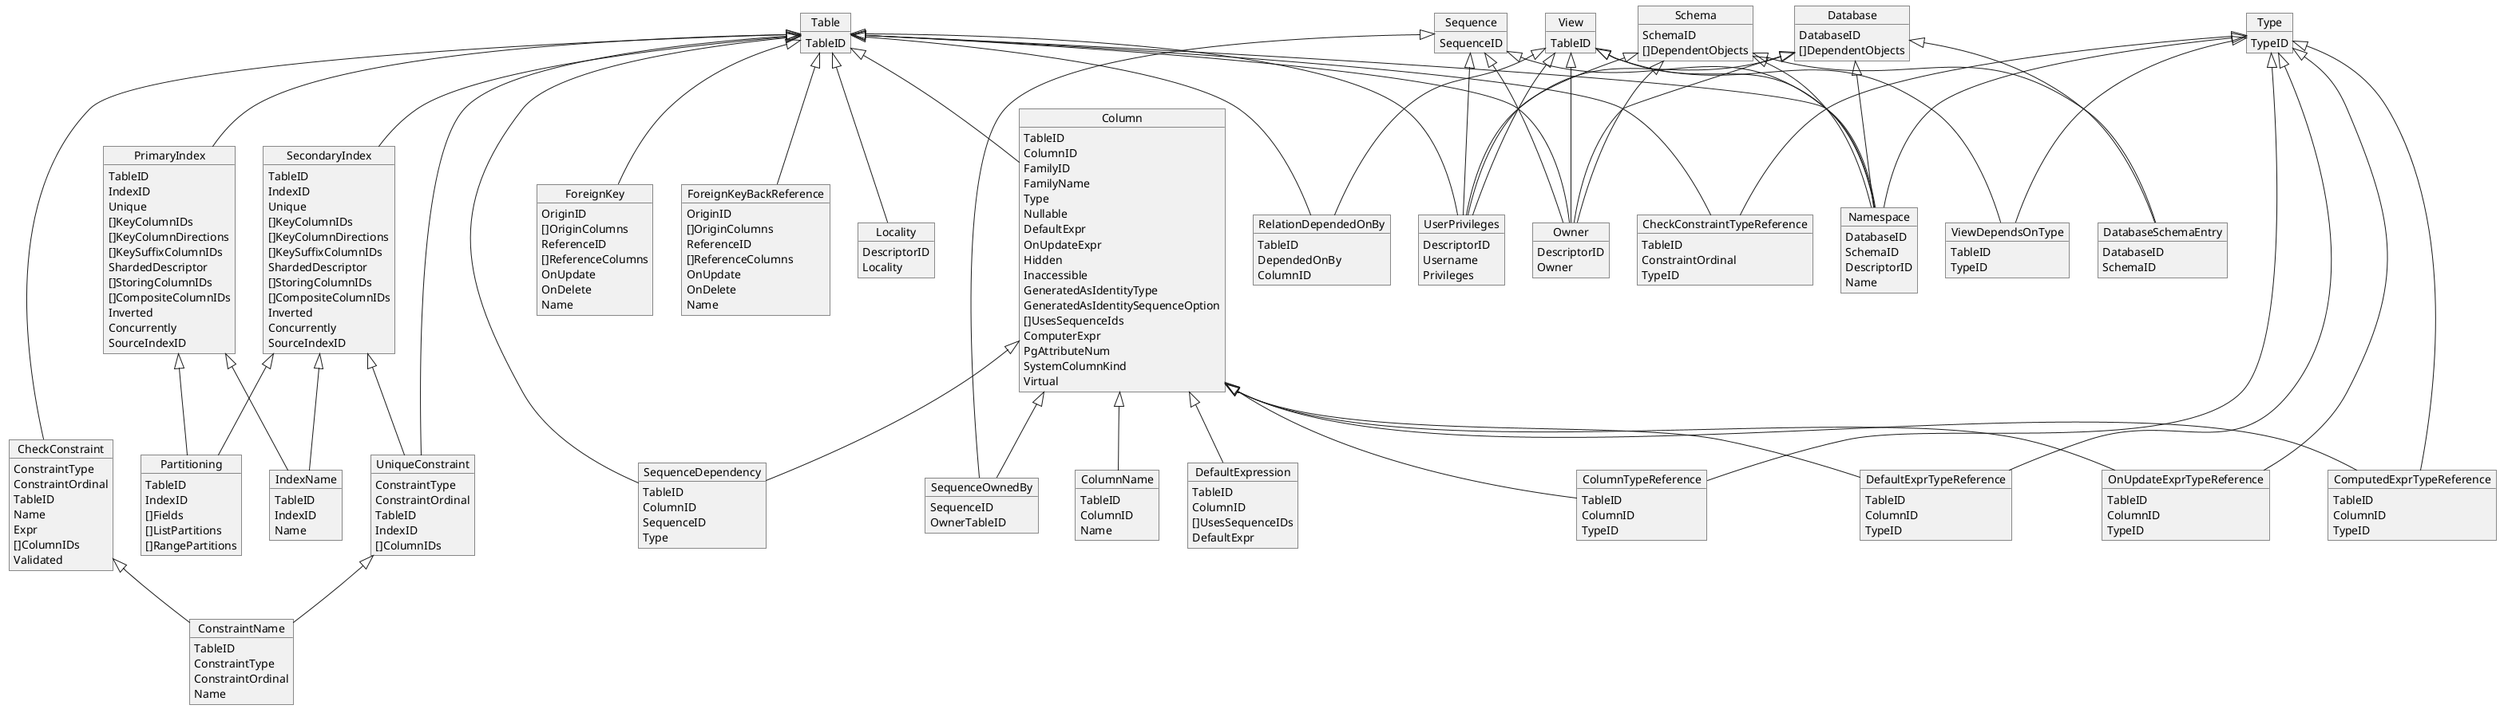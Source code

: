 @startuml
object Column

Column :  TableID
Column :  ColumnID
Column :  FamilyID
Column :  FamilyName
Column :  Type
Column :  Nullable
Column :  DefaultExpr
Column :  OnUpdateExpr
Column :  Hidden
Column :  Inaccessible
Column :  GeneratedAsIdentityType
Column :  GeneratedAsIdentitySequenceOption
Column : []UsesSequenceIds
Column :  ComputerExpr
Column :  PgAttributeNum
Column :  SystemColumnKind
Column :  Virtual

object PrimaryIndex

PrimaryIndex :  TableID
PrimaryIndex :  IndexID
PrimaryIndex :  Unique
PrimaryIndex : []KeyColumnIDs
PrimaryIndex : []KeyColumnDirections
PrimaryIndex : []KeySuffixColumnIDs
PrimaryIndex :  ShardedDescriptor
PrimaryIndex : []StoringColumnIDs
PrimaryIndex : []CompositeColumnIDs
PrimaryIndex :  Inverted
PrimaryIndex :  Concurrently
PrimaryIndex :  SourceIndexID

object SecondaryIndex

SecondaryIndex :  TableID
SecondaryIndex :  IndexID
SecondaryIndex :  Unique
SecondaryIndex : []KeyColumnIDs
SecondaryIndex : []KeyColumnDirections
SecondaryIndex : []KeySuffixColumnIDs
SecondaryIndex :  ShardedDescriptor
SecondaryIndex : []StoringColumnIDs
SecondaryIndex : []CompositeColumnIDs
SecondaryIndex :  Inverted
SecondaryIndex :  Concurrently
SecondaryIndex :  SourceIndexID

object SequenceDependency

SequenceDependency :  TableID
SequenceDependency :  ColumnID
SequenceDependency :  SequenceID
SequenceDependency :  Type

object UniqueConstraint

UniqueConstraint :  ConstraintType
UniqueConstraint :  ConstraintOrdinal
UniqueConstraint :  TableID
UniqueConstraint :  IndexID
UniqueConstraint : []ColumnIDs

object CheckConstraint

CheckConstraint :  ConstraintType
CheckConstraint :  ConstraintOrdinal
CheckConstraint :  TableID
CheckConstraint :  Name
CheckConstraint :  Expr
CheckConstraint : []ColumnIDs
CheckConstraint :  Validated

object Sequence

Sequence :  SequenceID

object DefaultExpression

DefaultExpression :  TableID
DefaultExpression :  ColumnID
DefaultExpression : []UsesSequenceIDs
DefaultExpression :  DefaultExpr

object View

View :  TableID

object Table

Table :  TableID

object ForeignKey

ForeignKey :  OriginID
ForeignKey : []OriginColumns
ForeignKey :  ReferenceID
ForeignKey : []ReferenceColumns
ForeignKey :  OnUpdate
ForeignKey :  OnDelete
ForeignKey :  Name

object ForeignKeyBackReference

ForeignKeyBackReference :  OriginID
ForeignKeyBackReference : []OriginColumns
ForeignKeyBackReference :  ReferenceID
ForeignKeyBackReference : []ReferenceColumns
ForeignKeyBackReference :  OnUpdate
ForeignKeyBackReference :  OnDelete
ForeignKeyBackReference :  Name

object RelationDependedOnBy

RelationDependedOnBy :  TableID
RelationDependedOnBy :  DependedOnBy
RelationDependedOnBy :  ColumnID

object SequenceOwnedBy

SequenceOwnedBy :  SequenceID
SequenceOwnedBy :  OwnerTableID

object Type

Type :  TypeID

object Schema

Schema :  SchemaID
Schema : []DependentObjects

object Database

Database :  DatabaseID
Database : []DependentObjects

object Partitioning

Partitioning :  TableID
Partitioning :  IndexID
Partitioning : []Fields
Partitioning : []ListPartitions
Partitioning : []RangePartitions

object Namespace

Namespace :  DatabaseID
Namespace :  SchemaID
Namespace :  DescriptorID
Namespace :  Name

object Owner

Owner :  DescriptorID
Owner :  Owner

object UserPrivileges

UserPrivileges :  DescriptorID
UserPrivileges :  Username
UserPrivileges :  Privileges

object ColumnName

ColumnName :  TableID
ColumnName :  ColumnID
ColumnName :  Name

object Locality

Locality :  DescriptorID
Locality :  Locality

object IndexName

IndexName :  TableID
IndexName :  IndexID
IndexName :  Name

object ConstraintName

ConstraintName :  TableID
ConstraintName :  ConstraintType
ConstraintName :  ConstraintOrdinal
ConstraintName :  Name

object DefaultExprTypeReference

DefaultExprTypeReference :  TableID
DefaultExprTypeReference :  ColumnID
DefaultExprTypeReference :  TypeID

object OnUpdateExprTypeReference

OnUpdateExprTypeReference :  TableID
OnUpdateExprTypeReference :  ColumnID
OnUpdateExprTypeReference :  TypeID

object ComputedExprTypeReference

ComputedExprTypeReference :  TableID
ComputedExprTypeReference :  ColumnID
ComputedExprTypeReference :  TypeID

object ViewDependsOnType

ViewDependsOnType :  TableID
ViewDependsOnType :  TypeID

object ColumnTypeReference

ColumnTypeReference :  TableID
ColumnTypeReference :  ColumnID
ColumnTypeReference :  TypeID

object DatabaseSchemaEntry

DatabaseSchemaEntry :  DatabaseID
DatabaseSchemaEntry :  SchemaID

object CheckConstraintTypeReference

CheckConstraintTypeReference :  TableID
CheckConstraintTypeReference :  ConstraintOrdinal
CheckConstraintTypeReference :  TypeID

Table <|-- Column
Table <|-- PrimaryIndex
Table <|-- SecondaryIndex
Column <|-- SequenceDependency
Table <|-- SequenceDependency
SecondaryIndex <|-- UniqueConstraint
Table <|-- UniqueConstraint
Table <|-- CheckConstraint
Column <|-- DefaultExpression
Table <|-- ForeignKey
Table <|-- ForeignKeyBackReference
Table <|-- RelationDependedOnBy
View <|-- RelationDependedOnBy
Column <|-- SequenceOwnedBy
Sequence <|-- SequenceOwnedBy
PrimaryIndex <|-- Partitioning
SecondaryIndex <|-- Partitioning
Table <|-- Namespace
View <|-- Namespace
Sequence <|-- Namespace
Database <|-- Namespace
Schema <|-- Namespace
Type <|-- Namespace
Table <|-- Owner
View <|-- Owner
Sequence <|-- Owner
Database <|-- Owner
Schema <|-- Owner
Table <|-- UserPrivileges
View <|-- UserPrivileges
Sequence <|-- UserPrivileges
Database <|-- UserPrivileges
Schema <|-- UserPrivileges
Column <|-- ColumnName
Table <|-- Locality
PrimaryIndex <|-- IndexName
SecondaryIndex <|-- IndexName
UniqueConstraint <|-- ConstraintName
CheckConstraint <|-- ConstraintName
Column <|-- DefaultExprTypeReference
Type <|-- DefaultExprTypeReference
Column <|-- OnUpdateExprTypeReference
Type <|-- OnUpdateExprTypeReference
Column <|-- ComputedExprTypeReference
Type <|-- ComputedExprTypeReference
View <|-- ViewDependsOnType
Type <|-- ViewDependsOnType
Column <|-- ColumnTypeReference
Type <|-- ColumnTypeReference
Database <|-- DatabaseSchemaEntry
Schema <|-- DatabaseSchemaEntry
Table <|-- CheckConstraintTypeReference
Type <|-- CheckConstraintTypeReference
@enduml
